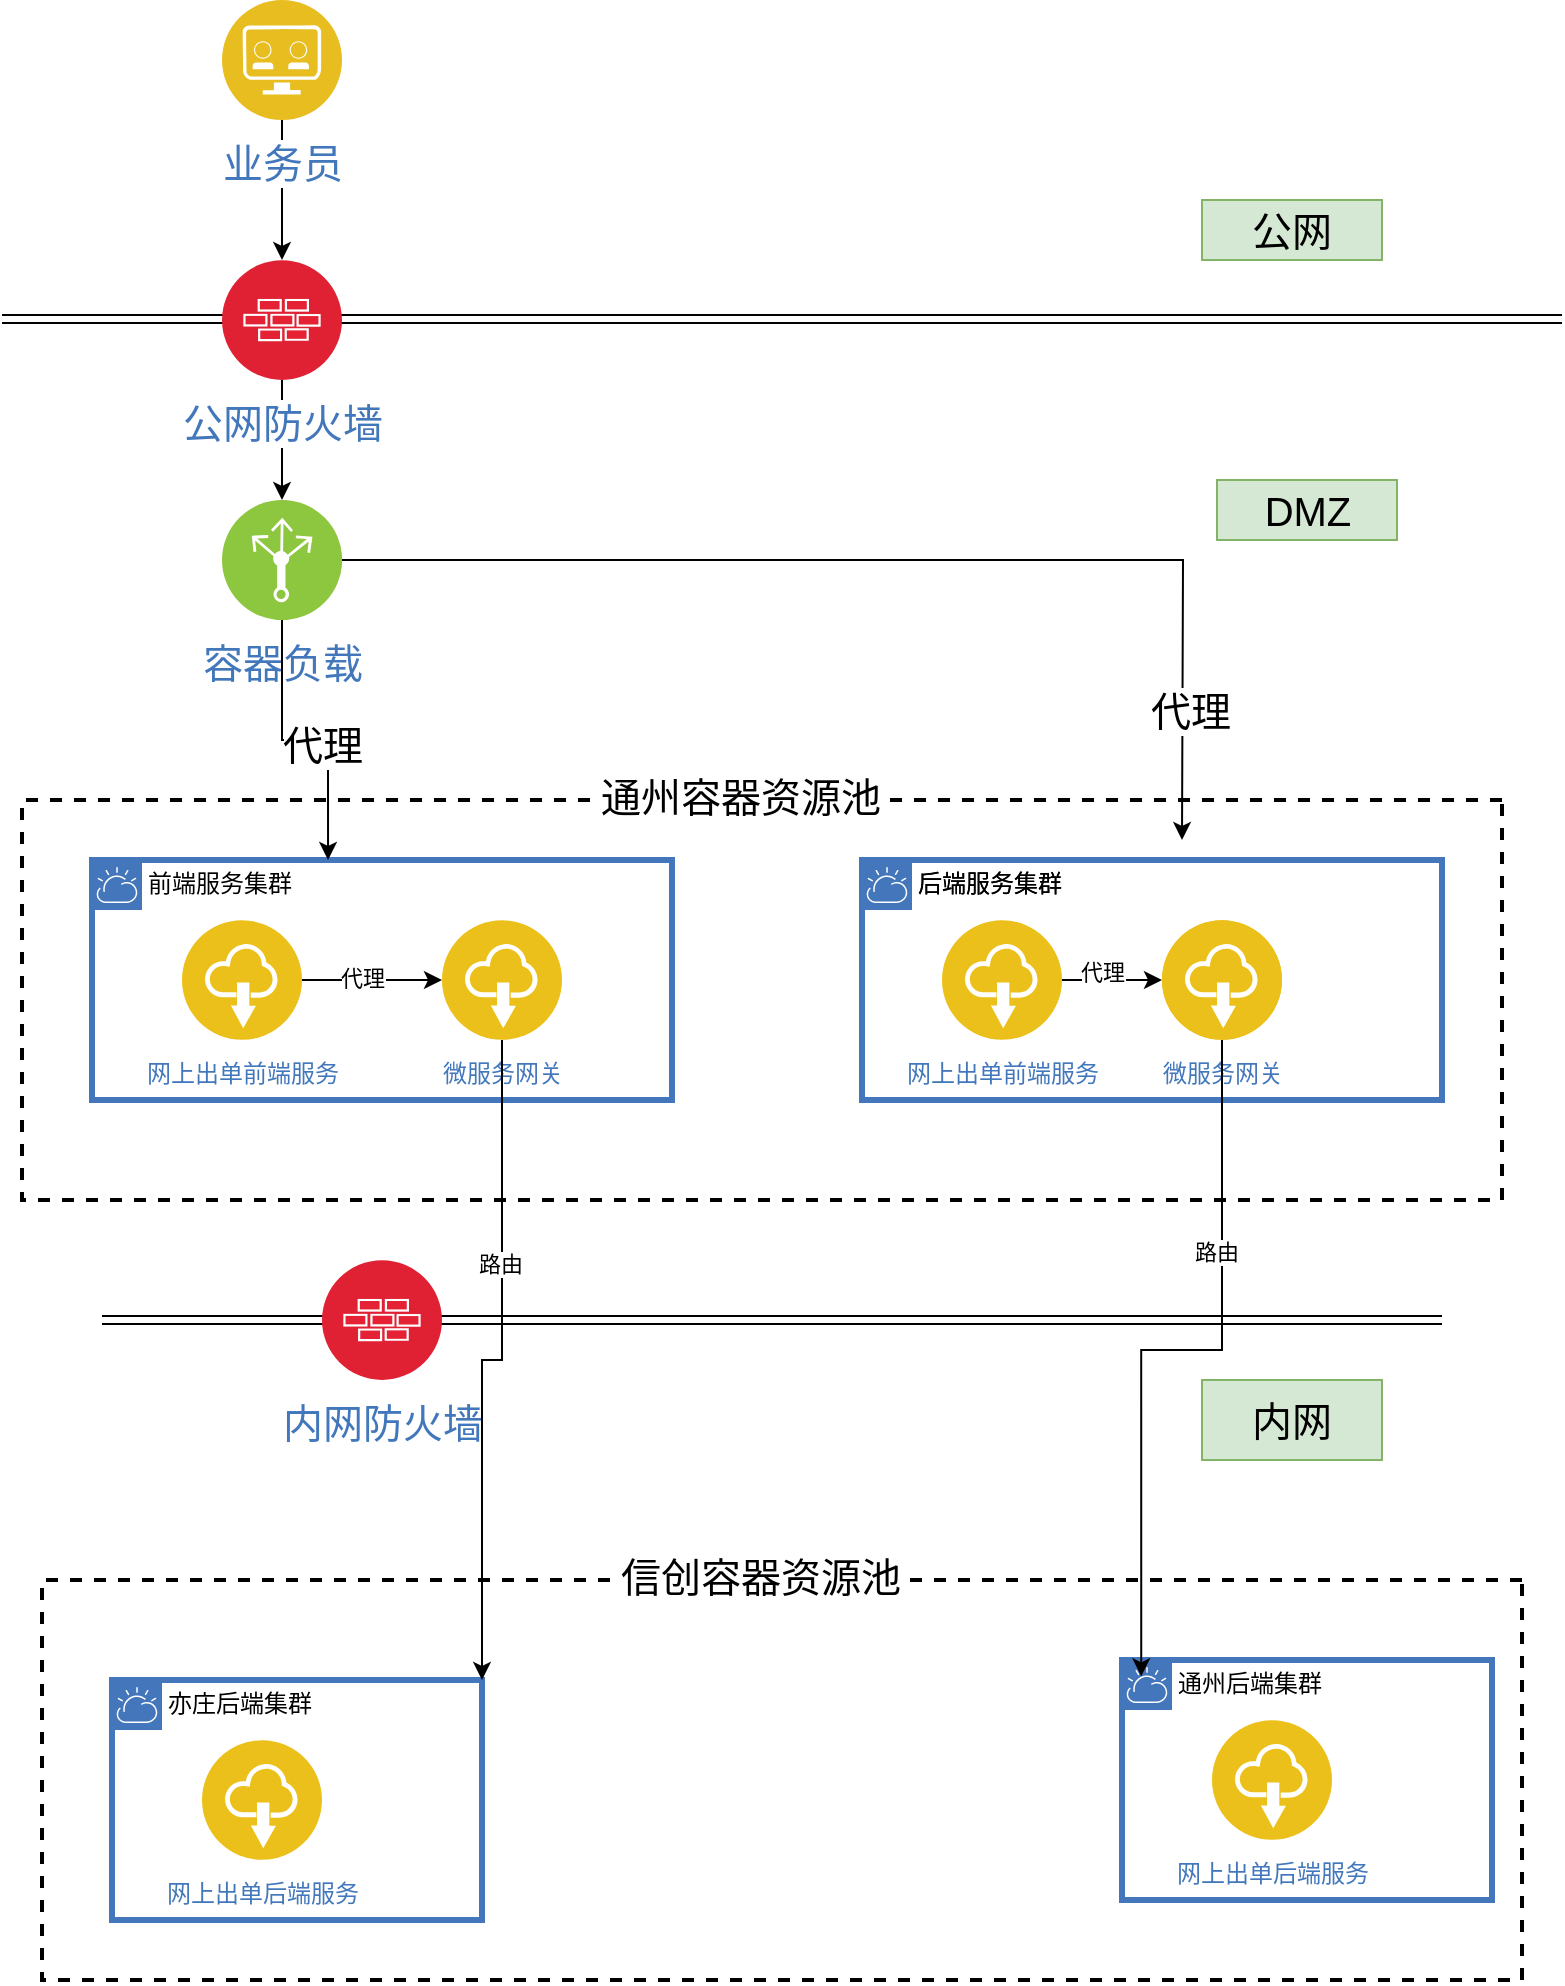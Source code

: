 <mxfile version="24.4.8" type="github">
  <diagram name="第 1 页" id="-5ZDSn6iOt7gDkgcBdYf">
    <mxGraphModel dx="1050" dy="1699" grid="1" gridSize="10" guides="1" tooltips="1" connect="1" arrows="1" fold="1" page="1" pageScale="1" pageWidth="827" pageHeight="1169" background="#ffffff" math="0" shadow="0">
      <root>
        <mxCell id="0" />
        <mxCell id="1" parent="0" />
        <mxCell id="bsJ_sNEBP9lTQ6pW_iyW-12" value="" style="shape=link;html=1;rounded=0;" parent="1" edge="1">
          <mxGeometry width="100" relative="1" as="geometry">
            <mxPoint x="80" y="370" as="sourcePoint" />
            <mxPoint x="750" y="370" as="targetPoint" />
          </mxGeometry>
        </mxCell>
        <mxCell id="bsJ_sNEBP9lTQ6pW_iyW-13" value="&lt;font style=&quot;font-size: 20px;&quot;&gt;DMZ&lt;/font&gt;" style="text;html=1;align=center;verticalAlign=middle;whiteSpace=wrap;rounded=0;fillColor=#d5e8d4;strokeColor=#82b366;" parent="1" vertex="1">
          <mxGeometry x="637.5" y="-50" width="90" height="30" as="geometry" />
        </mxCell>
        <mxCell id="bsJ_sNEBP9lTQ6pW_iyW-14" value="&lt;font style=&quot;font-size: 20px;&quot;&gt;内网&lt;/font&gt;" style="text;html=1;align=center;verticalAlign=middle;whiteSpace=wrap;rounded=0;fillColor=#d5e8d4;strokeColor=#82b366;" parent="1" vertex="1">
          <mxGeometry x="630" y="400" width="90" height="40" as="geometry" />
        </mxCell>
        <mxCell id="bsJ_sNEBP9lTQ6pW_iyW-15" value="&lt;font style=&quot;font-size: 20px;&quot;&gt;内网防火墙&lt;/font&gt;" style="image;aspect=fixed;perimeter=ellipsePerimeter;html=1;align=center;shadow=0;dashed=0;fontColor=#4277BB;labelBackgroundColor=default;fontSize=12;spacingTop=3;image=img/lib/ibm/security/firewall.svg;" parent="1" vertex="1">
          <mxGeometry x="190" y="340" width="60" height="60" as="geometry" />
        </mxCell>
        <mxCell id="bsJ_sNEBP9lTQ6pW_iyW-20" value="前端服务集群" style="shape=mxgraph.ibm.box;prType=cloud;fontStyle=0;verticalAlign=top;align=left;spacingLeft=32;spacingTop=4;fillColor=none;rounded=0;whiteSpace=wrap;html=1;strokeColor=#4376BB;strokeWidth=3;dashed=0;container=1;spacing=-4;collapsible=0;expand=0;recursiveResize=0;" parent="1" vertex="1">
          <mxGeometry x="75" y="140" width="290" height="120" as="geometry" />
        </mxCell>
        <mxCell id="CX1JSErlSpLftbo7QJSL-2" value="" style="edgeStyle=orthogonalEdgeStyle;rounded=0;orthogonalLoop=1;jettySize=auto;html=1;" edge="1" parent="bsJ_sNEBP9lTQ6pW_iyW-20" source="bsJ_sNEBP9lTQ6pW_iyW-22" target="CX1JSErlSpLftbo7QJSL-1">
          <mxGeometry relative="1" as="geometry" />
        </mxCell>
        <mxCell id="CX1JSErlSpLftbo7QJSL-3" value="代理" style="edgeLabel;html=1;align=center;verticalAlign=middle;resizable=0;points=[];" vertex="1" connectable="0" parent="CX1JSErlSpLftbo7QJSL-2">
          <mxGeometry x="-0.149" y="1" relative="1" as="geometry">
            <mxPoint as="offset" />
          </mxGeometry>
        </mxCell>
        <mxCell id="bsJ_sNEBP9lTQ6pW_iyW-22" value="网上出单前端服务" style="image;aspect=fixed;perimeter=ellipsePerimeter;html=1;align=center;shadow=0;dashed=0;fontColor=#4277BB;labelBackgroundColor=default;fontSize=12;spacingTop=3;image=img/lib/ibm/applications/saas_applications.svg;" parent="bsJ_sNEBP9lTQ6pW_iyW-20" vertex="1">
          <mxGeometry x="45" y="30" width="60" height="60" as="geometry" />
        </mxCell>
        <mxCell id="CX1JSErlSpLftbo7QJSL-1" value="微服务网关" style="image;aspect=fixed;perimeter=ellipsePerimeter;html=1;align=center;shadow=0;dashed=0;fontColor=#4277BB;labelBackgroundColor=default;fontSize=12;spacingTop=3;image=img/lib/ibm/applications/saas_applications.svg;" vertex="1" parent="bsJ_sNEBP9lTQ6pW_iyW-20">
          <mxGeometry x="175" y="30" width="60" height="60" as="geometry" />
        </mxCell>
        <mxCell id="bsJ_sNEBP9lTQ6pW_iyW-21" value="后端服务集群" style="shape=mxgraph.ibm.box;prType=cloud;fontStyle=0;verticalAlign=top;align=left;spacingLeft=32;spacingTop=4;fillColor=none;rounded=0;whiteSpace=wrap;html=1;strokeColor=#4376BB;strokeWidth=3;dashed=0;container=1;spacing=-4;collapsible=0;expand=0;recursiveResize=0;" parent="1" vertex="1">
          <mxGeometry x="460" y="140" width="290" height="120" as="geometry" />
        </mxCell>
        <mxCell id="bsJ_sNEBP9lTQ6pW_iyW-23" value="微服务网关" style="image;aspect=fixed;perimeter=ellipsePerimeter;html=1;align=center;shadow=0;dashed=0;fontColor=#4277BB;labelBackgroundColor=default;fontSize=12;spacingTop=3;image=img/lib/ibm/applications/saas_applications.svg;" parent="bsJ_sNEBP9lTQ6pW_iyW-21" vertex="1">
          <mxGeometry x="150" y="30" width="60" height="60" as="geometry" />
        </mxCell>
        <mxCell id="bsJ_sNEBP9lTQ6pW_iyW-24" value="" style="endArrow=none;dashed=1;html=1;rounded=0;strokeWidth=2;" parent="1" edge="1">
          <mxGeometry width="50" height="50" relative="1" as="geometry">
            <mxPoint x="780" y="110" as="sourcePoint" />
            <mxPoint x="780" y="110" as="targetPoint" />
            <Array as="points">
              <mxPoint x="40" y="110" />
              <mxPoint x="40" y="310" />
              <mxPoint x="780" y="310" />
            </Array>
          </mxGeometry>
        </mxCell>
        <mxCell id="bsJ_sNEBP9lTQ6pW_iyW-26" value="&lt;font style=&quot;font-size: 20px;&quot;&gt;通州容器资源池&lt;/font&gt;" style="edgeLabel;html=1;align=center;verticalAlign=middle;resizable=0;points=[];" parent="bsJ_sNEBP9lTQ6pW_iyW-24" vertex="1" connectable="0">
          <mxGeometry x="-0.594" y="-2" relative="1" as="geometry">
            <mxPoint as="offset" />
          </mxGeometry>
        </mxCell>
        <mxCell id="CX1JSErlSpLftbo7QJSL-9" style="edgeStyle=orthogonalEdgeStyle;rounded=0;orthogonalLoop=1;jettySize=auto;html=1;" edge="1" parent="1" source="bsJ_sNEBP9lTQ6pW_iyW-28">
          <mxGeometry relative="1" as="geometry">
            <mxPoint x="620" y="130" as="targetPoint" />
          </mxGeometry>
        </mxCell>
        <mxCell id="CX1JSErlSpLftbo7QJSL-10" value="&lt;font style=&quot;font-size: 20px;&quot;&gt;代理&lt;/font&gt;" style="edgeLabel;html=1;align=center;verticalAlign=middle;resizable=0;points=[];" vertex="1" connectable="0" parent="CX1JSErlSpLftbo7QJSL-9">
          <mxGeometry x="0.766" y="4" relative="1" as="geometry">
            <mxPoint as="offset" />
          </mxGeometry>
        </mxCell>
        <mxCell id="bsJ_sNEBP9lTQ6pW_iyW-28" value="&lt;font style=&quot;font-size: 20px;&quot;&gt;容器负载&lt;/font&gt;" style="image;aspect=fixed;perimeter=ellipsePerimeter;html=1;align=center;shadow=0;dashed=0;fontColor=#4277BB;labelBackgroundColor=default;fontSize=12;spacingTop=3;image=img/lib/ibm/infrastructure/load_balancing_routing.svg;" parent="1" vertex="1">
          <mxGeometry x="140" y="-40" width="60" height="60" as="geometry" />
        </mxCell>
        <mxCell id="bsJ_sNEBP9lTQ6pW_iyW-31" style="edgeStyle=orthogonalEdgeStyle;rounded=0;orthogonalLoop=1;jettySize=auto;html=1;entryX=0.407;entryY=0;entryDx=0;entryDy=0;entryPerimeter=0;" parent="1" source="bsJ_sNEBP9lTQ6pW_iyW-28" target="bsJ_sNEBP9lTQ6pW_iyW-20" edge="1">
          <mxGeometry relative="1" as="geometry" />
        </mxCell>
        <mxCell id="bsJ_sNEBP9lTQ6pW_iyW-32" value="&lt;font style=&quot;font-size: 20px;&quot;&gt;代理&lt;/font&gt;" style="edgeLabel;html=1;align=center;verticalAlign=middle;resizable=0;points=[];" parent="bsJ_sNEBP9lTQ6pW_iyW-31" vertex="1" connectable="0">
          <mxGeometry x="-0.22" y="-2" relative="1" as="geometry">
            <mxPoint x="22" y="6" as="offset" />
          </mxGeometry>
        </mxCell>
        <mxCell id="bsJ_sNEBP9lTQ6pW_iyW-33" value="" style="endArrow=none;dashed=1;html=1;rounded=0;strokeWidth=2;" parent="1" edge="1">
          <mxGeometry width="50" height="50" relative="1" as="geometry">
            <mxPoint x="790" y="500" as="sourcePoint" />
            <mxPoint x="790" y="500" as="targetPoint" />
            <Array as="points">
              <mxPoint x="50" y="500" />
              <mxPoint x="50" y="700" />
              <mxPoint x="790" y="700" />
            </Array>
          </mxGeometry>
        </mxCell>
        <mxCell id="bsJ_sNEBP9lTQ6pW_iyW-34" value="&lt;font style=&quot;font-size: 20px;&quot;&gt;信创容器资源池&lt;/font&gt;" style="edgeLabel;html=1;align=center;verticalAlign=middle;resizable=0;points=[];" parent="bsJ_sNEBP9lTQ6pW_iyW-33" vertex="1" connectable="0">
          <mxGeometry x="-0.594" y="-2" relative="1" as="geometry">
            <mxPoint as="offset" />
          </mxGeometry>
        </mxCell>
        <mxCell id="bsJ_sNEBP9lTQ6pW_iyW-35" value="亦庄后端集群" style="shape=mxgraph.ibm.box;prType=cloud;fontStyle=0;verticalAlign=top;align=left;spacingLeft=32;spacingTop=4;fillColor=none;rounded=0;whiteSpace=wrap;html=1;strokeColor=#4376BB;strokeWidth=3;dashed=0;container=1;spacing=-4;collapsible=0;expand=0;recursiveResize=0;" parent="1" vertex="1">
          <mxGeometry x="85" y="550" width="185" height="120" as="geometry" />
        </mxCell>
        <mxCell id="bsJ_sNEBP9lTQ6pW_iyW-36" value="网上出单后端服务" style="image;aspect=fixed;perimeter=ellipsePerimeter;html=1;align=center;shadow=0;dashed=0;fontColor=#4277BB;labelBackgroundColor=default;fontSize=12;spacingTop=3;image=img/lib/ibm/applications/saas_applications.svg;" parent="bsJ_sNEBP9lTQ6pW_iyW-35" vertex="1">
          <mxGeometry x="45" y="30" width="60" height="60" as="geometry" />
        </mxCell>
        <mxCell id="bsJ_sNEBP9lTQ6pW_iyW-41" value="通州后端集群" style="shape=mxgraph.ibm.box;prType=cloud;fontStyle=0;verticalAlign=top;align=left;spacingLeft=32;spacingTop=4;fillColor=none;rounded=0;whiteSpace=wrap;html=1;strokeColor=#4376BB;strokeWidth=3;dashed=0;container=1;spacing=-4;collapsible=0;expand=0;recursiveResize=0;" parent="1" vertex="1">
          <mxGeometry x="590" y="540" width="185" height="120" as="geometry" />
        </mxCell>
        <mxCell id="bsJ_sNEBP9lTQ6pW_iyW-42" value="网上出单后端服务" style="image;aspect=fixed;perimeter=ellipsePerimeter;html=1;align=center;shadow=0;dashed=0;fontColor=#4277BB;labelBackgroundColor=default;fontSize=12;spacingTop=3;image=img/lib/ibm/applications/saas_applications.svg;" parent="bsJ_sNEBP9lTQ6pW_iyW-41" vertex="1">
          <mxGeometry x="45" y="30" width="60" height="60" as="geometry" />
        </mxCell>
        <mxCell id="bsJ_sNEBP9lTQ6pW_iyW-46" value="" style="shape=link;html=1;rounded=0;" parent="1" edge="1">
          <mxGeometry width="100" relative="1" as="geometry">
            <mxPoint x="30" y="-130.5" as="sourcePoint" />
            <mxPoint x="810" y="-130.5" as="targetPoint" />
          </mxGeometry>
        </mxCell>
        <mxCell id="bsJ_sNEBP9lTQ6pW_iyW-47" value="&lt;font style=&quot;font-size: 20px;&quot;&gt;公网&lt;/font&gt;" style="text;html=1;align=center;verticalAlign=middle;whiteSpace=wrap;rounded=0;fillColor=#d5e8d4;strokeColor=#82b366;" parent="1" vertex="1">
          <mxGeometry x="630" y="-190" width="90" height="30" as="geometry" />
        </mxCell>
        <mxCell id="bsJ_sNEBP9lTQ6pW_iyW-52" style="edgeStyle=orthogonalEdgeStyle;rounded=0;orthogonalLoop=1;jettySize=auto;html=1;" parent="1" source="bsJ_sNEBP9lTQ6pW_iyW-48" target="bsJ_sNEBP9lTQ6pW_iyW-50" edge="1">
          <mxGeometry relative="1" as="geometry" />
        </mxCell>
        <mxCell id="bsJ_sNEBP9lTQ6pW_iyW-48" value="&lt;font style=&quot;font-size: 20px;&quot;&gt;业务员&lt;/font&gt;" style="image;aspect=fixed;perimeter=ellipsePerimeter;html=1;align=center;shadow=0;dashed=0;fontColor=#4277BB;labelBackgroundColor=default;fontSize=12;spacingTop=3;image=img/lib/ibm/applications/api_developer_portal.svg;" parent="1" vertex="1">
          <mxGeometry x="140" y="-290" width="60" height="60" as="geometry" />
        </mxCell>
        <mxCell id="bsJ_sNEBP9lTQ6pW_iyW-53" style="edgeStyle=orthogonalEdgeStyle;rounded=0;orthogonalLoop=1;jettySize=auto;html=1;" parent="1" source="bsJ_sNEBP9lTQ6pW_iyW-50" target="bsJ_sNEBP9lTQ6pW_iyW-28" edge="1">
          <mxGeometry relative="1" as="geometry" />
        </mxCell>
        <mxCell id="bsJ_sNEBP9lTQ6pW_iyW-50" value="&lt;font style=&quot;font-size: 20px;&quot;&gt;公网防火墙&lt;/font&gt;" style="image;aspect=fixed;perimeter=ellipsePerimeter;html=1;align=center;shadow=0;dashed=0;fontColor=#4277BB;labelBackgroundColor=default;fontSize=12;spacingTop=3;image=img/lib/ibm/security/firewall.svg;" parent="1" vertex="1">
          <mxGeometry x="140" y="-160" width="60" height="60" as="geometry" />
        </mxCell>
        <mxCell id="CX1JSErlSpLftbo7QJSL-4" value="后端服务集群" style="shape=mxgraph.ibm.box;prType=cloud;fontStyle=0;verticalAlign=top;align=left;spacingLeft=32;spacingTop=4;fillColor=none;rounded=0;whiteSpace=wrap;html=1;strokeColor=#4376BB;strokeWidth=3;dashed=0;container=1;spacing=-4;collapsible=0;expand=0;recursiveResize=0;" vertex="1" parent="1">
          <mxGeometry x="460" y="140" width="290" height="120" as="geometry" />
        </mxCell>
        <mxCell id="CX1JSErlSpLftbo7QJSL-5" value="微服务网关" style="image;aspect=fixed;perimeter=ellipsePerimeter;html=1;align=center;shadow=0;dashed=0;fontColor=#4277BB;labelBackgroundColor=default;fontSize=12;spacingTop=3;image=img/lib/ibm/applications/saas_applications.svg;" vertex="1" parent="CX1JSErlSpLftbo7QJSL-4">
          <mxGeometry x="150" y="30" width="60" height="60" as="geometry" />
        </mxCell>
        <mxCell id="CX1JSErlSpLftbo7QJSL-7" value="" style="edgeStyle=orthogonalEdgeStyle;rounded=0;orthogonalLoop=1;jettySize=auto;html=1;" edge="1" parent="CX1JSErlSpLftbo7QJSL-4" source="CX1JSErlSpLftbo7QJSL-6" target="CX1JSErlSpLftbo7QJSL-5">
          <mxGeometry relative="1" as="geometry" />
        </mxCell>
        <mxCell id="CX1JSErlSpLftbo7QJSL-8" value="代理" style="edgeLabel;html=1;align=center;verticalAlign=middle;resizable=0;points=[];" vertex="1" connectable="0" parent="CX1JSErlSpLftbo7QJSL-7">
          <mxGeometry x="-0.208" y="4" relative="1" as="geometry">
            <mxPoint as="offset" />
          </mxGeometry>
        </mxCell>
        <mxCell id="CX1JSErlSpLftbo7QJSL-6" value="网上出单前端服务" style="image;aspect=fixed;perimeter=ellipsePerimeter;html=1;align=center;shadow=0;dashed=0;fontColor=#4277BB;labelBackgroundColor=default;fontSize=12;spacingTop=3;image=img/lib/ibm/applications/saas_applications.svg;" vertex="1" parent="CX1JSErlSpLftbo7QJSL-4">
          <mxGeometry x="40" y="30" width="60" height="60" as="geometry" />
        </mxCell>
        <mxCell id="CX1JSErlSpLftbo7QJSL-12" style="edgeStyle=orthogonalEdgeStyle;rounded=0;orthogonalLoop=1;jettySize=auto;html=1;" edge="1" parent="1" source="CX1JSErlSpLftbo7QJSL-1" target="bsJ_sNEBP9lTQ6pW_iyW-35">
          <mxGeometry relative="1" as="geometry">
            <Array as="points">
              <mxPoint x="280" y="390" />
              <mxPoint x="270" y="390" />
            </Array>
          </mxGeometry>
        </mxCell>
        <mxCell id="CX1JSErlSpLftbo7QJSL-14" value="路由" style="edgeLabel;html=1;align=center;verticalAlign=middle;resizable=0;points=[];" vertex="1" connectable="0" parent="CX1JSErlSpLftbo7QJSL-12">
          <mxGeometry x="-0.324" y="-1" relative="1" as="geometry">
            <mxPoint as="offset" />
          </mxGeometry>
        </mxCell>
        <mxCell id="CX1JSErlSpLftbo7QJSL-13" style="edgeStyle=orthogonalEdgeStyle;rounded=0;orthogonalLoop=1;jettySize=auto;html=1;entryX=0.052;entryY=0.068;entryDx=0;entryDy=0;entryPerimeter=0;" edge="1" parent="1" source="CX1JSErlSpLftbo7QJSL-5" target="bsJ_sNEBP9lTQ6pW_iyW-41">
          <mxGeometry relative="1" as="geometry" />
        </mxCell>
        <mxCell id="CX1JSErlSpLftbo7QJSL-15" value="路由" style="edgeLabel;html=1;align=center;verticalAlign=middle;resizable=0;points=[];" vertex="1" connectable="0" parent="CX1JSErlSpLftbo7QJSL-13">
          <mxGeometry x="-0.411" y="-3" relative="1" as="geometry">
            <mxPoint as="offset" />
          </mxGeometry>
        </mxCell>
      </root>
    </mxGraphModel>
  </diagram>
</mxfile>
